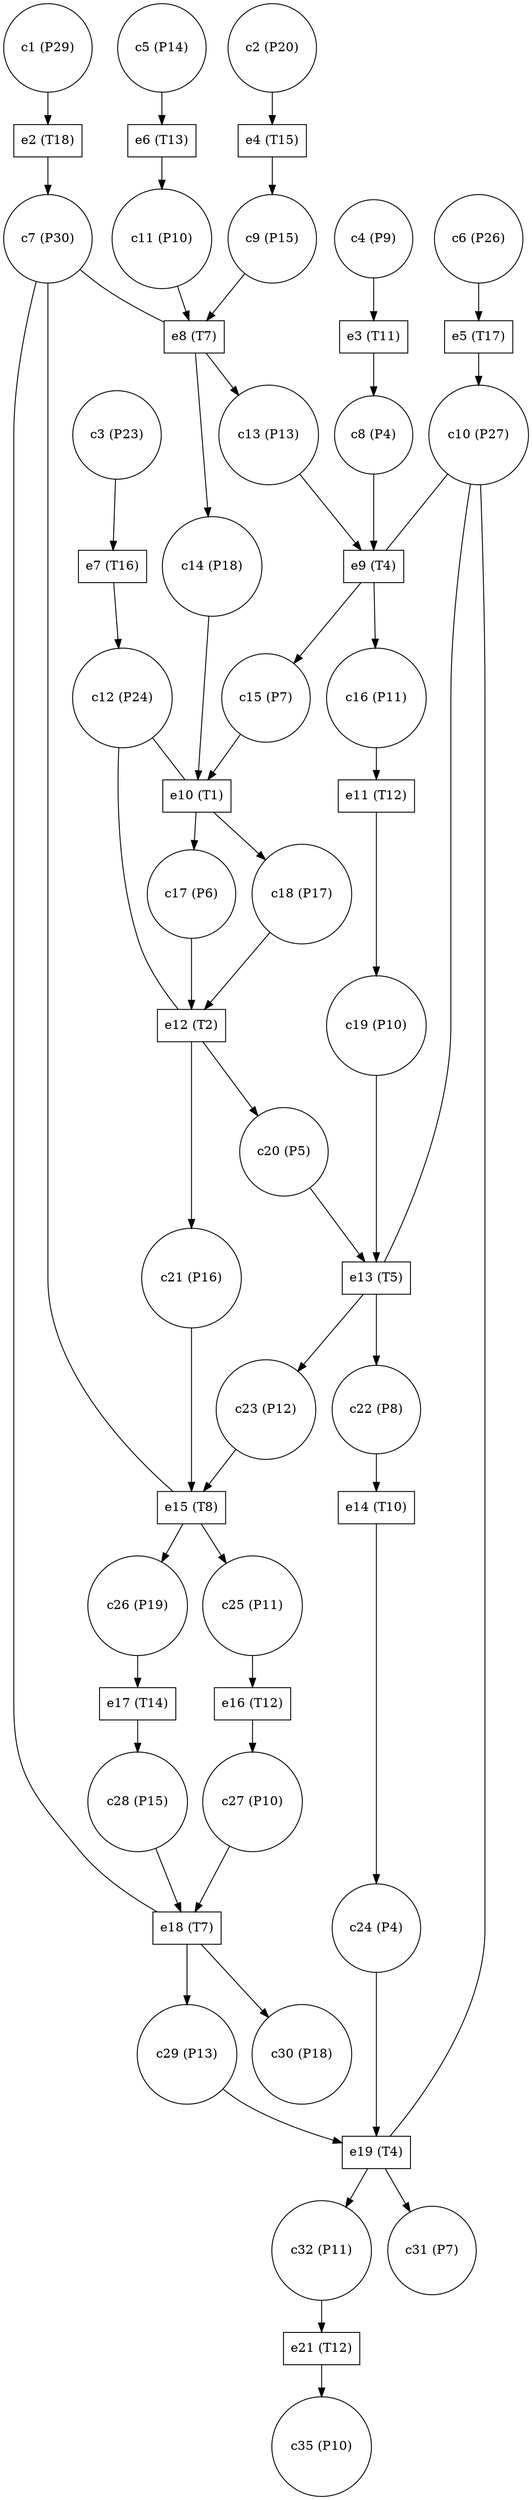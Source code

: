 digraph PetriNet {
// Places
p13 [shape=circle label="c13 (P13)"];
p18 [shape=circle label="c18 (P17)"];
p4 [shape=circle label="c4 (P9)"];
p22 [shape=circle label="c22 (P8)"];
p16 [shape=circle label="c16 (P11)"];
p10 [shape=circle label="c10 (P27)"];
p19 [shape=circle label="c19 (P10)"];
p35 [shape=circle label="c35 (P10)"];
p5 [shape=circle label="c5 (P14)"];
p3 [shape=circle label="c3 (P23)"];
p23 [shape=circle label="c23 (P12)"];
p11 [shape=circle label="c11 (P10)"];
p29 [shape=circle label="c29 (P13)"];
p32 [shape=circle label="c32 (P11)"];
p30 [shape=circle label="c30 (P18)"];
p14 [shape=circle label="c14 (P18)"];
p15 [shape=circle label="c15 (P7)"];
p1 [shape=circle label="c1 (P29)"];
p2 [shape=circle label="c2 (P20)"];
p31 [shape=circle label="c31 (P7)"];
p25 [shape=circle label="c25 (P11)"];
p24 [shape=circle label="c24 (P4)"];
p12 [shape=circle label="c12 (P24)"];
p28 [shape=circle label="c28 (P15)"];
p27 [shape=circle label="c27 (P10)"];
p26 [shape=circle label="c26 (P19)"];
p21 [shape=circle label="c21 (P16)"];
p20 [shape=circle label="c20 (P5)"];
p9 [shape=circle label="c9 (P15)"];
p8 [shape=circle label="c8 (P4)"];
p17 [shape=circle label="c17 (P6)"];
p7 [shape=circle label="c7 (P30)"];
p6 [shape=circle label="c6 (P26)"];
// Transitions
t6 [shape=box label="e6 (T13)"];
t5 [shape=box label="e5 (T17)"];
t4 [shape=box label="e4 (T15)"];
t13 [shape=box label="e13 (T5)"];
t2 [shape=box label="e2 (T18)"];
t16 [shape=box label="e16 (T12)"];
t21 [shape=box label="e21 (T12)"];
t10 [shape=box label="e10 (T1)"];
t9 [shape=box label="e9 (T4)"];
t8 [shape=box label="e8 (T7)"];
t17 [shape=box label="e17 (T14)"];
t14 [shape=box label="e14 (T10)"];
t3 [shape=box label="e3 (T11)"];
t7 [shape=box label="e7 (T16)"];
t11 [shape=box label="e11 (T12)"];
t18 [shape=box label="e18 (T7)"];
t12 [shape=box label="e12 (T2)"];
t15 [shape=box label="e15 (T8)"];
t19 [shape=box label="e19 (T4)"];
// Edges
p13 -> t9;
p18 -> t12;
p4 -> t3;
p22 -> t14;
p16 -> t11;
p19 -> t13;
p5 -> t6;
p3 -> t7;
p23 -> t15;
p11 -> t8;
p29 -> t19;
p32 -> t21;
p14 -> t10;
p15 -> t10;
p1 -> t2;
p2 -> t4;
p25 -> t16;
p24 -> t19;
p28 -> t18;
p27 -> t18;
p26 -> t17;
p21 -> t15;
p20 -> t13;
p9 -> t8;
p8 -> t9;
p17 -> t12;
p6 -> t5;
t6 -> p11;
t5 -> p10;
t4 -> p9;
t13 -> p22;
t13 -> p23;
p10 -> t13 [dir=none];
t2 -> p7;
t16 -> p27;
t21 -> p35;
t10 -> p17;
t10 -> p18;
p12 -> t10 [dir=none];
t9 -> p15;
t9 -> p16;
p10 -> t9 [dir=none];
t8 -> p13;
t8 -> p14;
p7 -> t8 [dir=none];
t17 -> p28;
t14 -> p24;
t3 -> p8;
t7 -> p12;
t11 -> p19;
t18 -> p29;
t18 -> p30;
p7 -> t18 [dir=none];
t12 -> p20;
t12 -> p21;
p12 -> t12 [dir=none];
t15 -> p25;
t15 -> p26;
p7 -> t15 [dir=none];
t19 -> p31;
t19 -> p32;
p10 -> t19 [dir=none];
}
